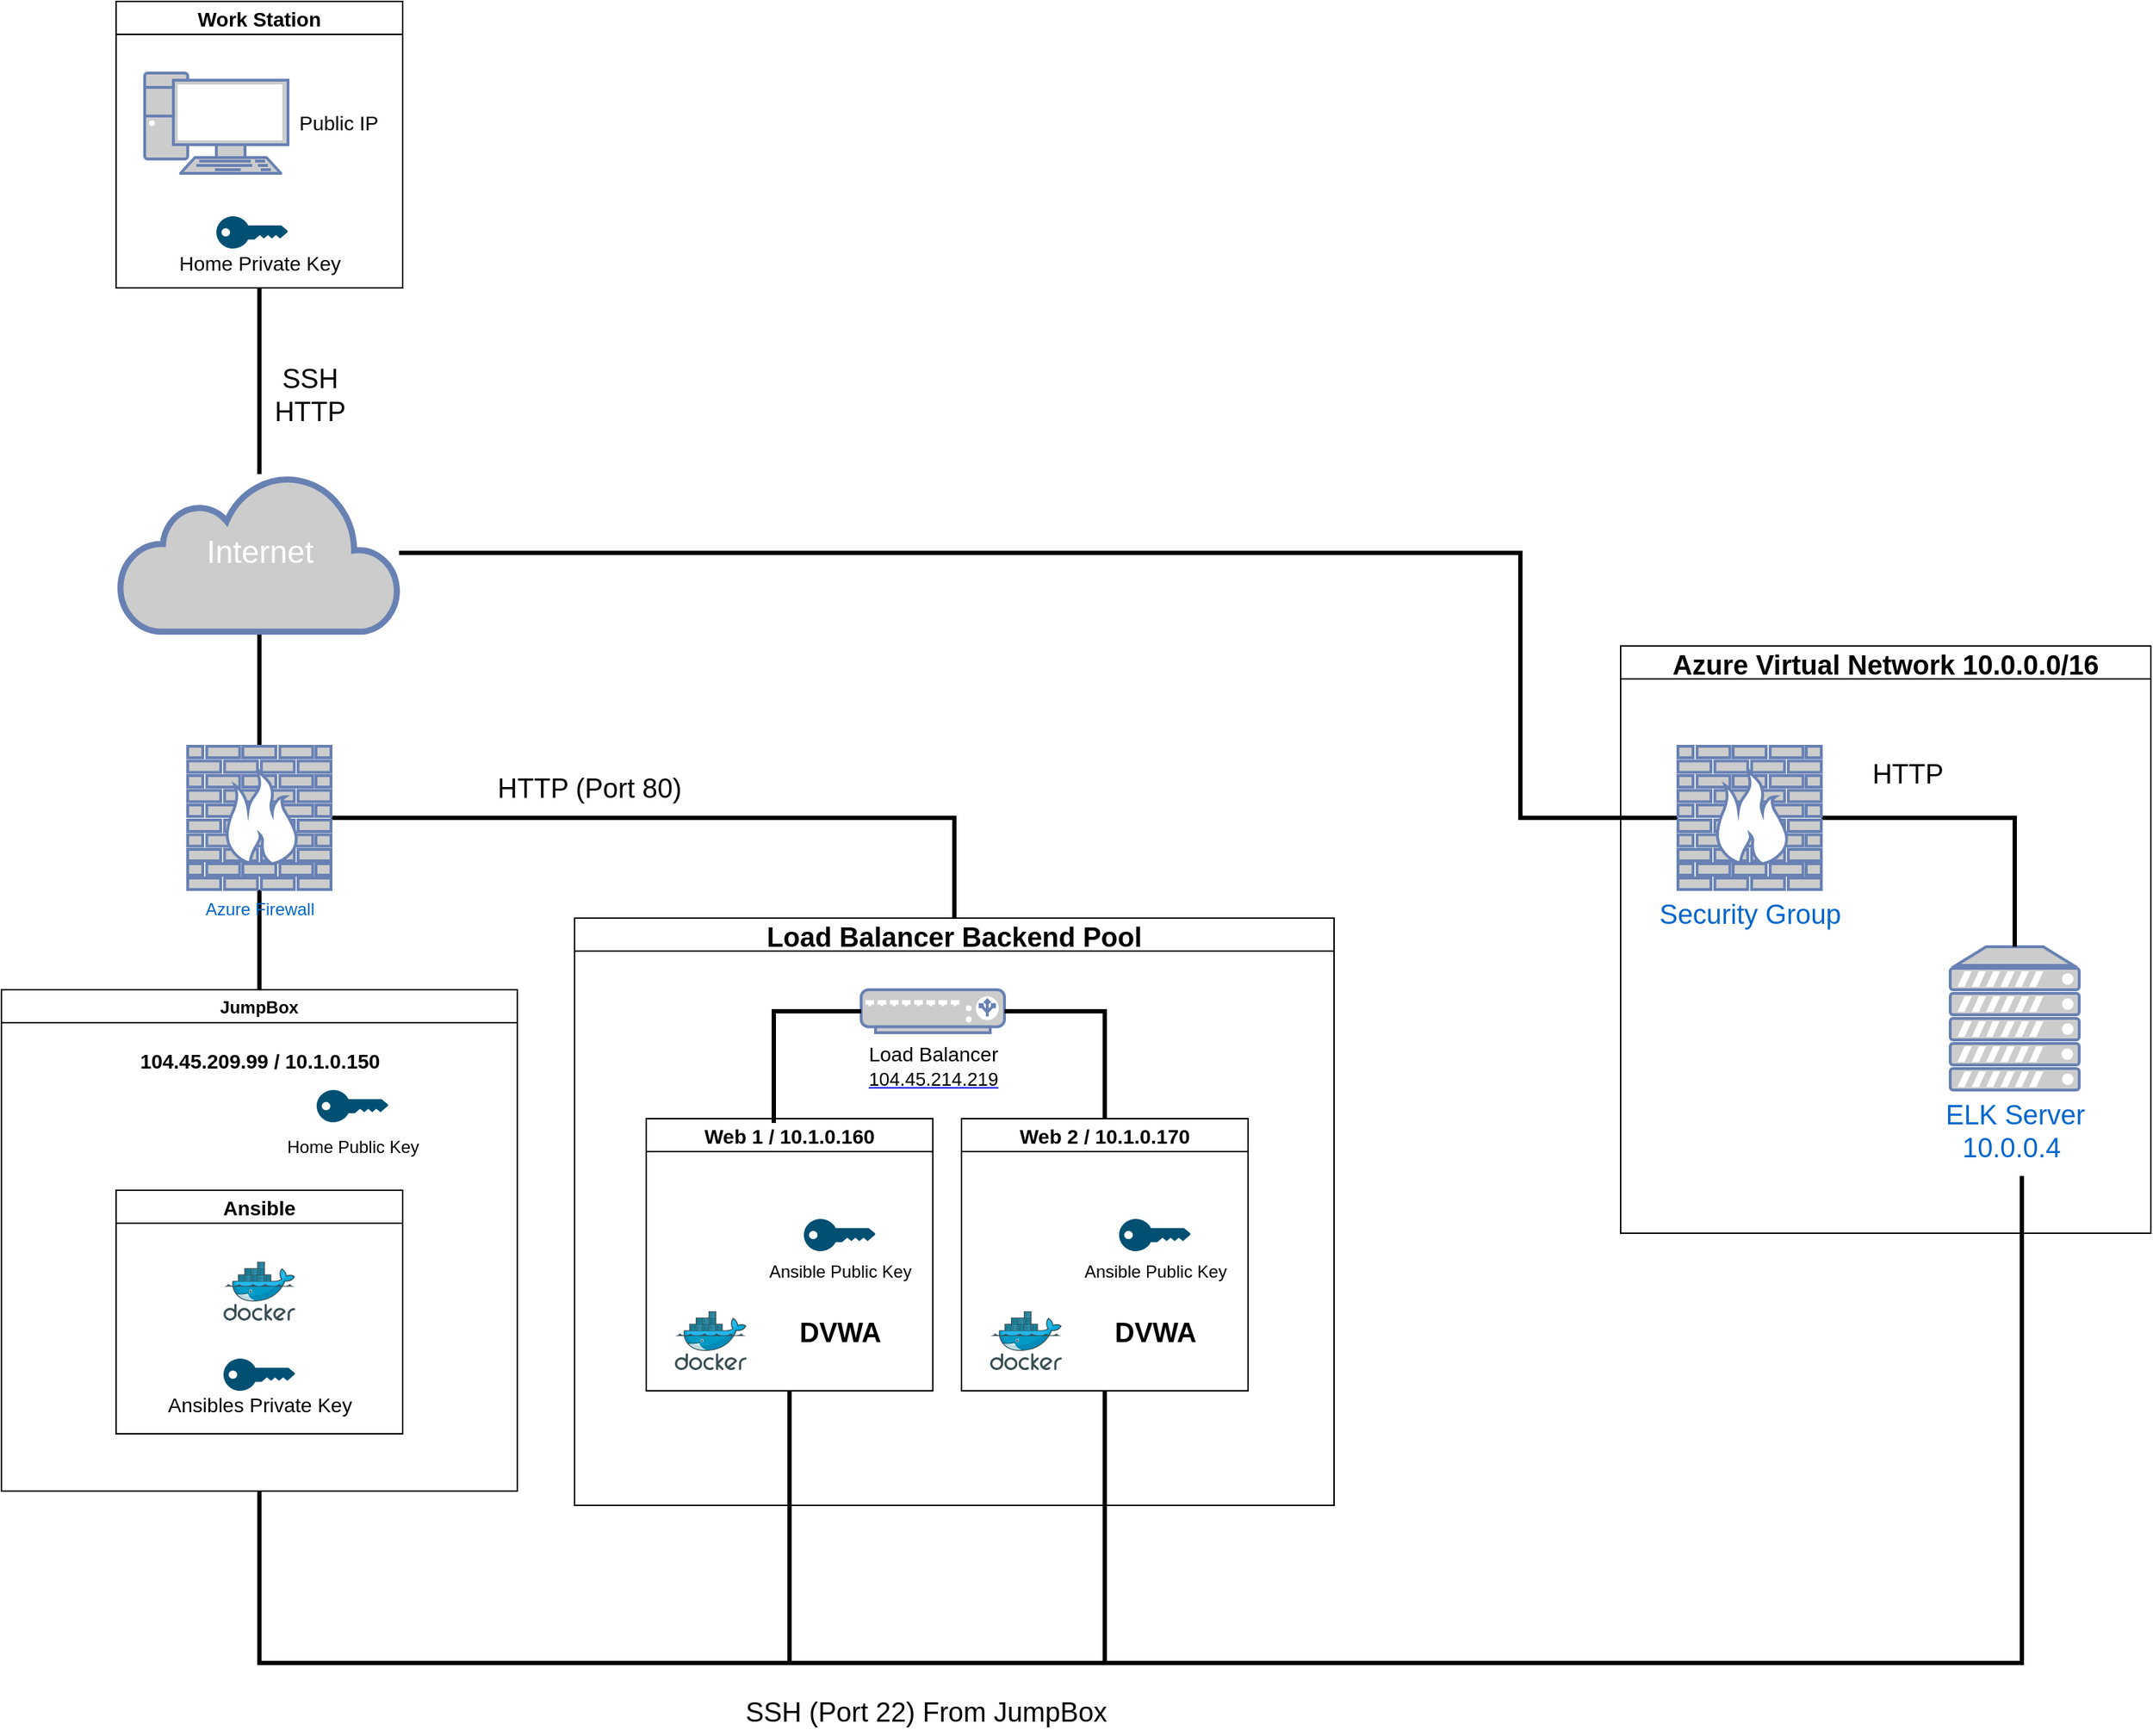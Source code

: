 <mxfile version="14.6.13" type="device"><diagram id="HEYlRdr3yxjrlSNHdQuS" name="Page-1"><mxGraphModel dx="2431" dy="1754" grid="1" gridSize="10" guides="1" tooltips="1" connect="1" arrows="1" fold="1" page="0" pageScale="1" pageWidth="1169" pageHeight="827" math="0" shadow="0"><root><mxCell id="0"/><mxCell id="1" parent="0"/><mxCell id="Q-snvtkiFkHe3vO8r7tp-9" value="" style="edgeStyle=orthogonalEdgeStyle;rounded=0;orthogonalLoop=1;jettySize=auto;html=1;endArrow=none;endFill=0;strokeWidth=3;exitX=0.5;exitY=1;exitDx=0;exitDy=0;" edge="1" parent="1" source="Q-snvtkiFkHe3vO8r7tp-24" target="Q-snvtkiFkHe3vO8r7tp-8"><mxGeometry relative="1" as="geometry"><mxPoint x="160" y="210" as="sourcePoint"/></mxGeometry></mxCell><mxCell id="Q-snvtkiFkHe3vO8r7tp-49" style="edgeStyle=orthogonalEdgeStyle;rounded=0;orthogonalLoop=1;jettySize=auto;html=1;fontSize=19;fontColor=#000000;endArrow=none;endFill=0;strokeWidth=3;" edge="1" parent="1" source="Q-snvtkiFkHe3vO8r7tp-8" target="Q-snvtkiFkHe3vO8r7tp-10"><mxGeometry relative="1" as="geometry"/></mxCell><mxCell id="Q-snvtkiFkHe3vO8r7tp-66" style="edgeStyle=orthogonalEdgeStyle;rounded=0;orthogonalLoop=1;jettySize=auto;html=1;fontSize=19;fontColor=#000000;endArrow=none;endFill=0;strokeWidth=3;" edge="1" parent="1" source="Q-snvtkiFkHe3vO8r7tp-8" target="Q-snvtkiFkHe3vO8r7tp-46"><mxGeometry relative="1" as="geometry"><Array as="points"><mxPoint x="1040" y="295"/><mxPoint x="1040" y="480"/></Array></mxGeometry></mxCell><mxCell id="Q-snvtkiFkHe3vO8r7tp-8" value="&lt;font style=&quot;font-size: 22px&quot;&gt;Internet&lt;/font&gt;" style="html=1;outlineConnect=0;fillColor=#CCCCCC;strokeColor=#6881B3;gradientColor=none;gradientDirection=north;strokeWidth=2;shape=mxgraph.networks.cloud;fontColor=#ffffff;" vertex="1" parent="1"><mxGeometry x="62.5" y="240" width="195" height="110" as="geometry"/></mxCell><mxCell id="Q-snvtkiFkHe3vO8r7tp-51" style="edgeStyle=orthogonalEdgeStyle;rounded=0;orthogonalLoop=1;jettySize=auto;html=1;entryX=0.5;entryY=0;entryDx=0;entryDy=0;fontSize=19;fontColor=#000000;endArrow=none;endFill=0;strokeWidth=3;" edge="1" parent="1" source="Q-snvtkiFkHe3vO8r7tp-10" target="Q-snvtkiFkHe3vO8r7tp-11"><mxGeometry relative="1" as="geometry"/></mxCell><mxCell id="Q-snvtkiFkHe3vO8r7tp-57" style="edgeStyle=orthogonalEdgeStyle;rounded=0;orthogonalLoop=1;jettySize=auto;html=1;entryX=0.5;entryY=0;entryDx=0;entryDy=0;fontSize=19;fontColor=#000000;endArrow=none;endFill=0;strokeWidth=3;" edge="1" parent="1" source="Q-snvtkiFkHe3vO8r7tp-10" target="Q-snvtkiFkHe3vO8r7tp-56"><mxGeometry relative="1" as="geometry"><Array as="points"><mxPoint x="645" y="480"/></Array></mxGeometry></mxCell><mxCell id="Q-snvtkiFkHe3vO8r7tp-10" value="Azure Firewall" style="fontColor=#0066CC;verticalAlign=top;verticalLabelPosition=bottom;labelPosition=center;align=center;html=1;outlineConnect=0;fillColor=#CCCCCC;strokeColor=#6881B3;gradientColor=none;gradientDirection=north;strokeWidth=2;shape=mxgraph.networks.firewall;" vertex="1" parent="1"><mxGeometry x="110" y="430" width="100" height="100" as="geometry"/></mxCell><mxCell id="Q-snvtkiFkHe3vO8r7tp-62" style="edgeStyle=orthogonalEdgeStyle;rounded=0;orthogonalLoop=1;jettySize=auto;html=1;fontSize=19;fontColor=#000000;endArrow=none;endFill=0;strokeWidth=3;" edge="1" parent="1" source="Q-snvtkiFkHe3vO8r7tp-11"><mxGeometry relative="1" as="geometry"><mxPoint x="1390" y="730" as="targetPoint"/><Array as="points"><mxPoint x="160" y="1070"/><mxPoint x="1390" y="1070"/></Array></mxGeometry></mxCell><mxCell id="Q-snvtkiFkHe3vO8r7tp-11" value="JumpBox" style="swimlane;" vertex="1" parent="1"><mxGeometry x="-20" y="600" width="360" height="350" as="geometry"/></mxCell><mxCell id="Q-snvtkiFkHe3vO8r7tp-12" value="" style="shape=image;html=1;verticalAlign=top;verticalLabelPosition=bottom;labelBackgroundColor=#ffffff;imageAspect=0;aspect=fixed;image=https://cdn4.iconfinder.com/data/icons/logos-and-brands/512/348_Ubuntu_logo-128.png" vertex="1" parent="Q-snvtkiFkHe3vO8r7tp-11"><mxGeometry x="60" y="70" width="60" height="60" as="geometry"/></mxCell><mxCell id="Q-snvtkiFkHe3vO8r7tp-14" value="104.45.209.99 /&amp;nbsp;10.1.0.150" style="text;html=1;align=center;verticalAlign=middle;resizable=0;points=[];autosize=1;strokeColor=none;fontSize=14;fontStyle=1" vertex="1" parent="Q-snvtkiFkHe3vO8r7tp-11"><mxGeometry x="90" y="40" width="180" height="20" as="geometry"/></mxCell><mxCell id="Q-snvtkiFkHe3vO8r7tp-16" value="Home Public Key" style="text;html=1;align=center;verticalAlign=middle;resizable=0;points=[];autosize=1;strokeColor=none;" vertex="1" parent="Q-snvtkiFkHe3vO8r7tp-11"><mxGeometry x="190" y="100" width="110" height="20" as="geometry"/></mxCell><mxCell id="Q-snvtkiFkHe3vO8r7tp-19" value="Ansible" style="swimlane;fontSize=14;" vertex="1" parent="Q-snvtkiFkHe3vO8r7tp-11"><mxGeometry x="80" y="140" width="200" height="170" as="geometry"/></mxCell><mxCell id="Q-snvtkiFkHe3vO8r7tp-20" value="" style="aspect=fixed;html=1;points=[];align=center;image;fontSize=12;image=img/lib/mscae/Docker.svg;" vertex="1" parent="Q-snvtkiFkHe3vO8r7tp-19"><mxGeometry x="75" y="50" width="50" height="41" as="geometry"/></mxCell><mxCell id="Q-snvtkiFkHe3vO8r7tp-22" value="Ansibles Private Key" style="text;html=1;align=center;verticalAlign=middle;resizable=0;points=[];autosize=1;strokeColor=none;fontSize=14;" vertex="1" parent="Q-snvtkiFkHe3vO8r7tp-19"><mxGeometry x="30" y="140" width="140" height="20" as="geometry"/></mxCell><mxCell id="Q-snvtkiFkHe3vO8r7tp-21" value="" style="points=[[0,0.5,0],[0.24,0,0],[0.5,0.28,0],[0.995,0.475,0],[0.5,0.72,0],[0.24,1,0]];verticalLabelPosition=bottom;html=1;verticalAlign=top;aspect=fixed;align=center;pointerEvents=1;shape=mxgraph.cisco19.key;fillColor=#005073;strokeColor=none;" vertex="1" parent="Q-snvtkiFkHe3vO8r7tp-19"><mxGeometry x="75" y="117.5" width="50" height="22.5" as="geometry"/></mxCell><mxCell id="Q-snvtkiFkHe3vO8r7tp-15" value="" style="points=[[0,0.5,0],[0.24,0,0],[0.5,0.28,0],[0.995,0.475,0],[0.5,0.72,0],[0.24,1,0]];verticalLabelPosition=bottom;html=1;verticalAlign=top;aspect=fixed;align=center;pointerEvents=1;shape=mxgraph.cisco19.key;fillColor=#005073;strokeColor=none;" vertex="1" parent="Q-snvtkiFkHe3vO8r7tp-11"><mxGeometry x="220" y="70" width="50" height="22.5" as="geometry"/></mxCell><mxCell id="Q-snvtkiFkHe3vO8r7tp-24" value="Work Station" style="swimlane;fontSize=14;" vertex="1" parent="1"><mxGeometry x="60" y="-90" width="200" height="200" as="geometry"/></mxCell><mxCell id="Q-snvtkiFkHe3vO8r7tp-7" value="" style="fontColor=#0066CC;verticalAlign=top;verticalLabelPosition=bottom;labelPosition=center;align=center;html=1;outlineConnect=0;fillColor=#CCCCCC;strokeColor=#6881B3;gradientColor=none;gradientDirection=north;strokeWidth=2;shape=mxgraph.networks.pc;" vertex="1" parent="Q-snvtkiFkHe3vO8r7tp-24"><mxGeometry x="20" y="50" width="100" height="70" as="geometry"/></mxCell><mxCell id="Q-snvtkiFkHe3vO8r7tp-26" value="" style="points=[[0,0.5,0],[0.24,0,0],[0.5,0.28,0],[0.995,0.475,0],[0.5,0.72,0],[0.24,1,0]];verticalLabelPosition=bottom;html=1;verticalAlign=top;aspect=fixed;align=center;pointerEvents=1;shape=mxgraph.cisco19.key;fillColor=#005073;strokeColor=none;fontSize=14;" vertex="1" parent="Q-snvtkiFkHe3vO8r7tp-24"><mxGeometry x="70" y="150" width="50" height="22.5" as="geometry"/></mxCell><mxCell id="Q-snvtkiFkHe3vO8r7tp-28" value="Home Private Key" style="text;html=1;align=center;verticalAlign=middle;resizable=0;points=[];autosize=1;strokeColor=none;fontSize=14;" vertex="1" parent="Q-snvtkiFkHe3vO8r7tp-24"><mxGeometry x="35" y="172.5" width="130" height="20" as="geometry"/></mxCell><mxCell id="Q-snvtkiFkHe3vO8r7tp-25" value="Public IP" style="text;html=1;align=center;verticalAlign=middle;resizable=0;points=[];autosize=1;strokeColor=none;fontSize=14;" vertex="1" parent="Q-snvtkiFkHe3vO8r7tp-24"><mxGeometry x="120" y="75" width="70" height="20" as="geometry"/></mxCell><mxCell id="Q-snvtkiFkHe3vO8r7tp-64" style="edgeStyle=orthogonalEdgeStyle;rounded=0;orthogonalLoop=1;jettySize=auto;html=1;fontSize=19;fontColor=#000000;endArrow=none;endFill=0;strokeWidth=3;" edge="1" parent="1" source="Q-snvtkiFkHe3vO8r7tp-30"><mxGeometry relative="1" as="geometry"><mxPoint x="530.0" y="1070" as="targetPoint"/></mxGeometry></mxCell><mxCell id="Q-snvtkiFkHe3vO8r7tp-30" value="Web 1 / 10.1.0.160" style="swimlane;fontSize=14;" vertex="1" parent="1"><mxGeometry x="430" y="690" width="200" height="190" as="geometry"><mxRectangle x="440" y="610" width="70" height="23" as="alternateBounds"/></mxGeometry></mxCell><mxCell id="Q-snvtkiFkHe3vO8r7tp-35" value="" style="shape=image;html=1;verticalAlign=top;verticalLabelPosition=bottom;labelBackgroundColor=#ffffff;imageAspect=0;aspect=fixed;image=https://cdn4.iconfinder.com/data/icons/logos-and-brands/512/348_Ubuntu_logo-128.png" vertex="1" parent="Q-snvtkiFkHe3vO8r7tp-30"><mxGeometry x="10" y="60" width="60" height="60" as="geometry"/></mxCell><mxCell id="Q-snvtkiFkHe3vO8r7tp-36" value="Ansible Public Key" style="points=[[0,0.5,0],[0.24,0,0],[0.5,0.28,0],[0.995,0.475,0],[0.5,0.72,0],[0.24,1,0]];verticalLabelPosition=bottom;html=1;verticalAlign=top;aspect=fixed;align=center;pointerEvents=1;shape=mxgraph.cisco19.key;fillColor=#005073;strokeColor=none;" vertex="1" parent="Q-snvtkiFkHe3vO8r7tp-30"><mxGeometry x="110" y="70" width="50" height="22.5" as="geometry"/></mxCell><mxCell id="Q-snvtkiFkHe3vO8r7tp-37" value="" style="aspect=fixed;html=1;points=[];align=center;image;fontSize=12;image=img/lib/mscae/Docker.svg;" vertex="1" parent="Q-snvtkiFkHe3vO8r7tp-30"><mxGeometry x="20" y="134.5" width="50" height="41" as="geometry"/></mxCell><mxCell id="Q-snvtkiFkHe3vO8r7tp-38" value="DVWA" style="text;html=1;align=center;verticalAlign=middle;resizable=0;points=[];autosize=1;strokeColor=none;fontSize=19;fontStyle=1" vertex="1" parent="Q-snvtkiFkHe3vO8r7tp-30"><mxGeometry x="100" y="134.5" width="70" height="30" as="geometry"/></mxCell><mxCell id="Q-snvtkiFkHe3vO8r7tp-65" style="edgeStyle=orthogonalEdgeStyle;rounded=0;orthogonalLoop=1;jettySize=auto;html=1;fontSize=19;fontColor=#000000;endArrow=none;endFill=0;strokeWidth=3;" edge="1" parent="1" source="Q-snvtkiFkHe3vO8r7tp-39"><mxGeometry relative="1" as="geometry"><mxPoint x="750.0" y="1070" as="targetPoint"/></mxGeometry></mxCell><mxCell id="Q-snvtkiFkHe3vO8r7tp-39" value="Web 2 / 10.1.0.170" style="swimlane;fontSize=14;" vertex="1" parent="1"><mxGeometry x="650" y="690" width="200" height="190" as="geometry"><mxRectangle x="440" y="610" width="70" height="23" as="alternateBounds"/></mxGeometry></mxCell><mxCell id="Q-snvtkiFkHe3vO8r7tp-40" value="" style="shape=image;html=1;verticalAlign=top;verticalLabelPosition=bottom;labelBackgroundColor=#ffffff;imageAspect=0;aspect=fixed;image=https://cdn4.iconfinder.com/data/icons/logos-and-brands/512/348_Ubuntu_logo-128.png" vertex="1" parent="Q-snvtkiFkHe3vO8r7tp-39"><mxGeometry x="10" y="60" width="60" height="60" as="geometry"/></mxCell><mxCell id="Q-snvtkiFkHe3vO8r7tp-41" value="Ansible Public Key" style="points=[[0,0.5,0],[0.24,0,0],[0.5,0.28,0],[0.995,0.475,0],[0.5,0.72,0],[0.24,1,0]];verticalLabelPosition=bottom;html=1;verticalAlign=top;aspect=fixed;align=center;pointerEvents=1;shape=mxgraph.cisco19.key;fillColor=#005073;strokeColor=none;" vertex="1" parent="Q-snvtkiFkHe3vO8r7tp-39"><mxGeometry x="110" y="70" width="50" height="22.5" as="geometry"/></mxCell><mxCell id="Q-snvtkiFkHe3vO8r7tp-42" value="" style="aspect=fixed;html=1;points=[];align=center;image;fontSize=12;image=img/lib/mscae/Docker.svg;" vertex="1" parent="Q-snvtkiFkHe3vO8r7tp-39"><mxGeometry x="20" y="134.5" width="50" height="41" as="geometry"/></mxCell><mxCell id="Q-snvtkiFkHe3vO8r7tp-43" value="DVWA" style="text;html=1;align=center;verticalAlign=middle;resizable=0;points=[];autosize=1;strokeColor=none;fontSize=19;fontStyle=1" vertex="1" parent="Q-snvtkiFkHe3vO8r7tp-39"><mxGeometry x="100" y="134.5" width="70" height="30" as="geometry"/></mxCell><mxCell id="Q-snvtkiFkHe3vO8r7tp-50" value="SSH&lt;br&gt;HTTP" style="text;html=1;align=center;verticalAlign=middle;resizable=0;points=[];autosize=1;strokeColor=none;fontSize=19;fontColor=#000000;" vertex="1" parent="1"><mxGeometry x="160" y="160" width="70" height="50" as="geometry"/></mxCell><mxCell id="Q-snvtkiFkHe3vO8r7tp-53" value="HTTP (Port 80)" style="text;html=1;align=center;verticalAlign=middle;resizable=0;points=[];autosize=1;strokeColor=none;fontSize=19;fontColor=#000000;" vertex="1" parent="1"><mxGeometry x="320" y="445" width="140" height="30" as="geometry"/></mxCell><mxCell id="Q-snvtkiFkHe3vO8r7tp-56" value="Load Balancer Backend Pool" style="swimlane;fontSize=19;fontColor=#000000;" vertex="1" parent="1"><mxGeometry x="380" y="550" width="530" height="410" as="geometry"/></mxCell><mxCell id="Q-snvtkiFkHe3vO8r7tp-29" value="Load Balancer&lt;br&gt;&lt;a class=&quot;msportalfx-text-primary fxc-essentials-value fxs-portal-text fxs-fxclick&quot; tabindex=&quot;0&quot; title=&quot;104.45.214.219 (Red-Team-LB-pip)&quot; id=&quot;_essentials_159&quot; href=&quot;https://portal.azure.com/#blade/HubsExtension/ResourceMenuBlade/id/%2Fsubscriptions%2Fbfee2b39-e3a6-4877-aa0a-5caf37609ae2%2FresourceGroups%2FRed_Team%2Fproviders%2FMicrosoft.Network%2FloadBalancers%2FRed-Team-LB/menuid/frontendIpPool&quot; style=&quot;font-size: 13px ; cursor: pointer ; overflow: hidden ; height: 18px ; line-height: 18px ; display: inline-block ; text-overflow: ellipsis ; text-align: left ; max-width: 100% ; padding: 0px ; border: 0px ; outline: none&quot;&gt;&lt;font color=&quot;#000000&quot;&gt;104.45.214.219&lt;/font&gt;&lt;/a&gt;" style="verticalAlign=top;verticalLabelPosition=bottom;labelPosition=center;align=center;html=1;outlineConnect=0;fillColor=#CCCCCC;strokeColor=#6881B3;gradientColor=none;gradientDirection=north;strokeWidth=2;shape=mxgraph.networks.load_balancer;fontSize=14;" vertex="1" parent="Q-snvtkiFkHe3vO8r7tp-56"><mxGeometry x="200" y="50" width="100" height="30" as="geometry"/></mxCell><mxCell id="Q-snvtkiFkHe3vO8r7tp-59" style="edgeStyle=orthogonalEdgeStyle;rounded=0;orthogonalLoop=1;jettySize=auto;html=1;entryX=0.445;entryY=0.016;entryDx=0;entryDy=0;entryPerimeter=0;fontSize=19;fontColor=#000000;endArrow=none;endFill=0;strokeWidth=3;" edge="1" parent="1" source="Q-snvtkiFkHe3vO8r7tp-29" target="Q-snvtkiFkHe3vO8r7tp-30"><mxGeometry relative="1" as="geometry"><Array as="points"><mxPoint x="519" y="615"/></Array></mxGeometry></mxCell><mxCell id="Q-snvtkiFkHe3vO8r7tp-60" style="edgeStyle=orthogonalEdgeStyle;rounded=0;orthogonalLoop=1;jettySize=auto;html=1;entryX=0.5;entryY=0;entryDx=0;entryDy=0;fontSize=19;fontColor=#000000;endArrow=none;endFill=0;strokeWidth=3;" edge="1" parent="1" source="Q-snvtkiFkHe3vO8r7tp-29" target="Q-snvtkiFkHe3vO8r7tp-39"><mxGeometry relative="1" as="geometry"><Array as="points"><mxPoint x="750" y="615"/></Array></mxGeometry></mxCell><mxCell id="Q-snvtkiFkHe3vO8r7tp-61" value="Azure Virtual Network 10.0.0.0/16" style="swimlane;fontSize=19;fontColor=#000000;" vertex="1" parent="1"><mxGeometry x="1110" y="360" width="370" height="410" as="geometry"/></mxCell><mxCell id="Q-snvtkiFkHe3vO8r7tp-44" value="ELK Server&lt;br&gt;10.0.0.4&amp;nbsp;" style="fontColor=#0066CC;verticalAlign=top;verticalLabelPosition=bottom;labelPosition=center;align=center;html=1;outlineConnect=0;fillColor=#CCCCCC;strokeColor=#6881B3;gradientColor=none;gradientDirection=north;strokeWidth=2;shape=mxgraph.networks.server;fontSize=19;" vertex="1" parent="Q-snvtkiFkHe3vO8r7tp-61"><mxGeometry x="230" y="210" width="90" height="100" as="geometry"/></mxCell><mxCell id="Q-snvtkiFkHe3vO8r7tp-67" style="edgeStyle=orthogonalEdgeStyle;rounded=0;orthogonalLoop=1;jettySize=auto;html=1;entryX=0.5;entryY=0;entryDx=0;entryDy=0;entryPerimeter=0;fontSize=19;fontColor=#000000;endArrow=none;endFill=0;strokeWidth=3;" edge="1" parent="Q-snvtkiFkHe3vO8r7tp-61" source="Q-snvtkiFkHe3vO8r7tp-46" target="Q-snvtkiFkHe3vO8r7tp-44"><mxGeometry relative="1" as="geometry"/></mxCell><mxCell id="Q-snvtkiFkHe3vO8r7tp-46" value="Security Group" style="fontColor=#0066CC;verticalAlign=top;verticalLabelPosition=bottom;labelPosition=center;align=center;html=1;outlineConnect=0;fillColor=#CCCCCC;strokeColor=#6881B3;gradientColor=none;gradientDirection=north;strokeWidth=2;shape=mxgraph.networks.firewall;fontSize=19;" vertex="1" parent="Q-snvtkiFkHe3vO8r7tp-61"><mxGeometry x="40" y="70" width="100" height="100" as="geometry"/></mxCell><mxCell id="Q-snvtkiFkHe3vO8r7tp-45" value="" style="shape=image;html=1;verticalAlign=top;verticalLabelPosition=bottom;labelBackgroundColor=#ffffff;imageAspect=0;aspect=fixed;image=https://cdn4.iconfinder.com/data/icons/logos-and-brands/512/348_Ubuntu_logo-128.png" vertex="1" parent="Q-snvtkiFkHe3vO8r7tp-61"><mxGeometry x="50" y="230" width="80" height="80" as="geometry"/></mxCell><mxCell id="Q-snvtkiFkHe3vO8r7tp-63" value="SSH (Port 22) From JumpBox" style="text;html=1;align=center;verticalAlign=middle;resizable=0;points=[];autosize=1;strokeColor=none;fontSize=19;fontColor=#000000;" vertex="1" parent="1"><mxGeometry x="490" y="1090" width="270" height="30" as="geometry"/></mxCell><mxCell id="Q-snvtkiFkHe3vO8r7tp-68" value="HTTP" style="text;html=1;align=center;verticalAlign=middle;resizable=0;points=[];autosize=1;strokeColor=none;fontSize=19;fontColor=#000000;" vertex="1" parent="1"><mxGeometry x="1275" y="435" width="70" height="30" as="geometry"/></mxCell></root></mxGraphModel></diagram></mxfile>